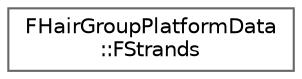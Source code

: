 digraph "Graphical Class Hierarchy"
{
 // INTERACTIVE_SVG=YES
 // LATEX_PDF_SIZE
  bgcolor="transparent";
  edge [fontname=Helvetica,fontsize=10,labelfontname=Helvetica,labelfontsize=10];
  node [fontname=Helvetica,fontsize=10,shape=box,height=0.2,width=0.4];
  rankdir="LR";
  Node0 [id="Node000000",label="FHairGroupPlatformData\l::FStrands",height=0.2,width=0.4,color="grey40", fillcolor="white", style="filled",URL="$d6/d42/structFHairGroupPlatformData_1_1FStrands.html",tooltip=" "];
}
